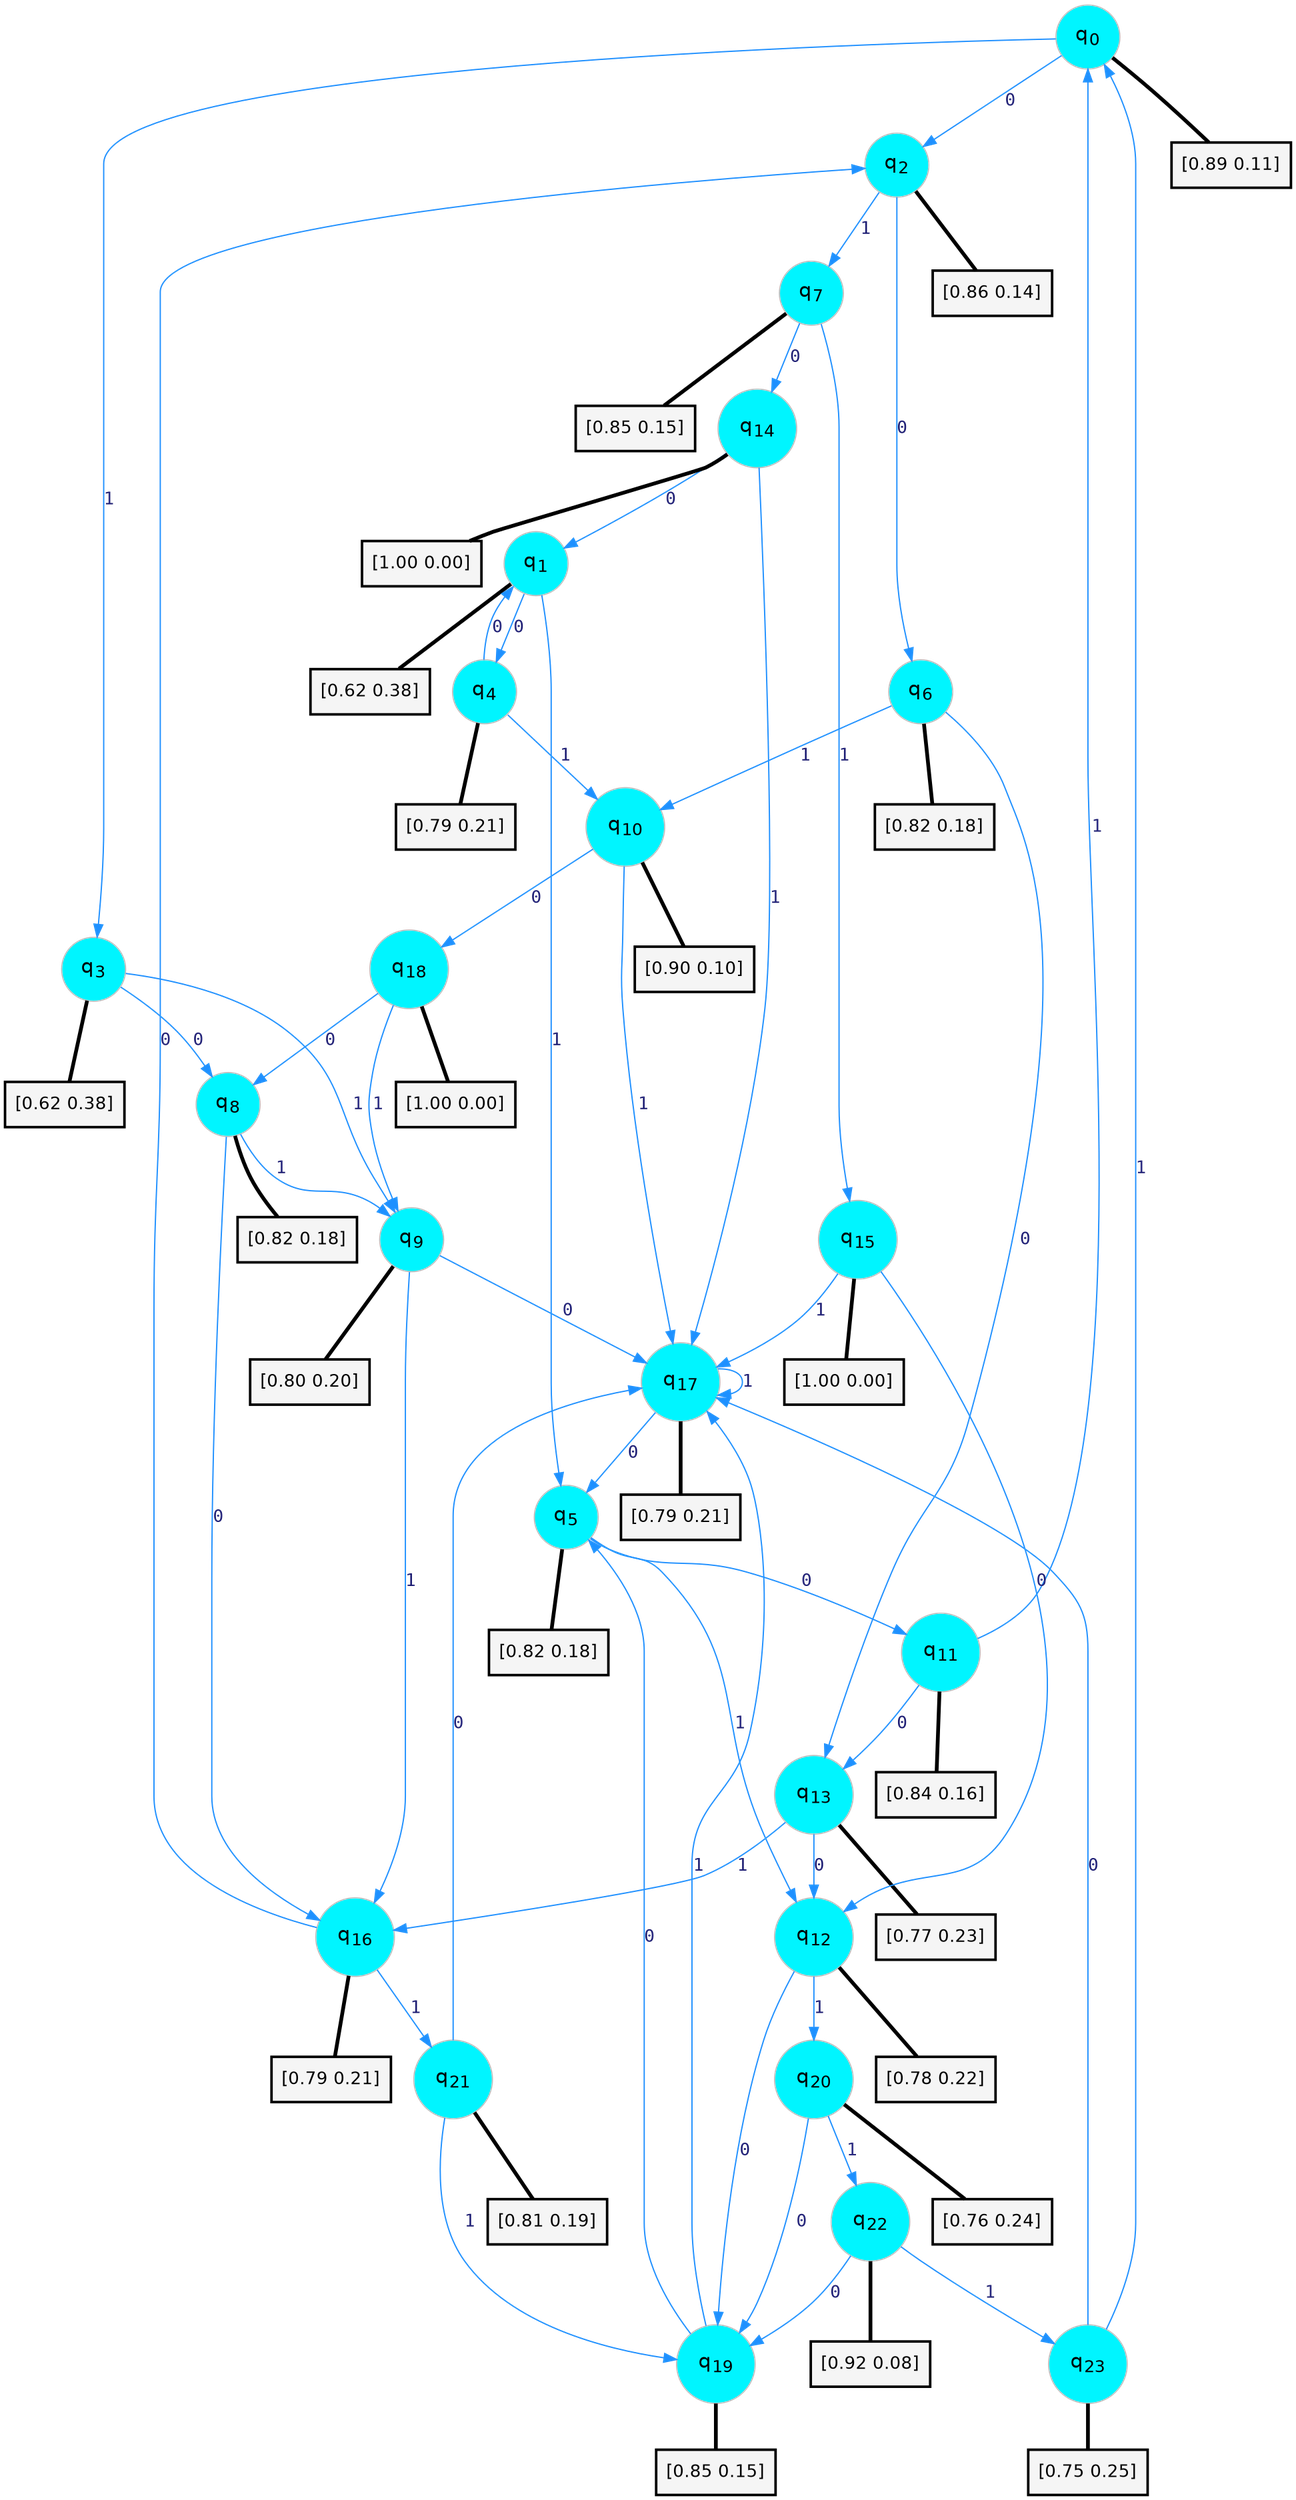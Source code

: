 digraph G {
graph [
bgcolor=transparent, dpi=300, rankdir=TD, size="40,25"];
node [
color=gray, fillcolor=turquoise1, fontcolor=black, fontname=Helvetica, fontsize=16, fontweight=bold, shape=circle, style=filled];
edge [
arrowsize=1, color=dodgerblue1, fontcolor=midnightblue, fontname=courier, fontweight=bold, penwidth=1, style=solid, weight=20];
0[label=<q<SUB>0</SUB>>];
1[label=<q<SUB>1</SUB>>];
2[label=<q<SUB>2</SUB>>];
3[label=<q<SUB>3</SUB>>];
4[label=<q<SUB>4</SUB>>];
5[label=<q<SUB>5</SUB>>];
6[label=<q<SUB>6</SUB>>];
7[label=<q<SUB>7</SUB>>];
8[label=<q<SUB>8</SUB>>];
9[label=<q<SUB>9</SUB>>];
10[label=<q<SUB>10</SUB>>];
11[label=<q<SUB>11</SUB>>];
12[label=<q<SUB>12</SUB>>];
13[label=<q<SUB>13</SUB>>];
14[label=<q<SUB>14</SUB>>];
15[label=<q<SUB>15</SUB>>];
16[label=<q<SUB>16</SUB>>];
17[label=<q<SUB>17</SUB>>];
18[label=<q<SUB>18</SUB>>];
19[label=<q<SUB>19</SUB>>];
20[label=<q<SUB>20</SUB>>];
21[label=<q<SUB>21</SUB>>];
22[label=<q<SUB>22</SUB>>];
23[label=<q<SUB>23</SUB>>];
24[label="[0.89 0.11]", shape=box,fontcolor=black, fontname=Helvetica, fontsize=14, penwidth=2, fillcolor=whitesmoke,color=black];
25[label="[0.62 0.38]", shape=box,fontcolor=black, fontname=Helvetica, fontsize=14, penwidth=2, fillcolor=whitesmoke,color=black];
26[label="[0.86 0.14]", shape=box,fontcolor=black, fontname=Helvetica, fontsize=14, penwidth=2, fillcolor=whitesmoke,color=black];
27[label="[0.62 0.38]", shape=box,fontcolor=black, fontname=Helvetica, fontsize=14, penwidth=2, fillcolor=whitesmoke,color=black];
28[label="[0.79 0.21]", shape=box,fontcolor=black, fontname=Helvetica, fontsize=14, penwidth=2, fillcolor=whitesmoke,color=black];
29[label="[0.82 0.18]", shape=box,fontcolor=black, fontname=Helvetica, fontsize=14, penwidth=2, fillcolor=whitesmoke,color=black];
30[label="[0.82 0.18]", shape=box,fontcolor=black, fontname=Helvetica, fontsize=14, penwidth=2, fillcolor=whitesmoke,color=black];
31[label="[0.85 0.15]", shape=box,fontcolor=black, fontname=Helvetica, fontsize=14, penwidth=2, fillcolor=whitesmoke,color=black];
32[label="[0.82 0.18]", shape=box,fontcolor=black, fontname=Helvetica, fontsize=14, penwidth=2, fillcolor=whitesmoke,color=black];
33[label="[0.80 0.20]", shape=box,fontcolor=black, fontname=Helvetica, fontsize=14, penwidth=2, fillcolor=whitesmoke,color=black];
34[label="[0.90 0.10]", shape=box,fontcolor=black, fontname=Helvetica, fontsize=14, penwidth=2, fillcolor=whitesmoke,color=black];
35[label="[0.84 0.16]", shape=box,fontcolor=black, fontname=Helvetica, fontsize=14, penwidth=2, fillcolor=whitesmoke,color=black];
36[label="[0.78 0.22]", shape=box,fontcolor=black, fontname=Helvetica, fontsize=14, penwidth=2, fillcolor=whitesmoke,color=black];
37[label="[0.77 0.23]", shape=box,fontcolor=black, fontname=Helvetica, fontsize=14, penwidth=2, fillcolor=whitesmoke,color=black];
38[label="[1.00 0.00]", shape=box,fontcolor=black, fontname=Helvetica, fontsize=14, penwidth=2, fillcolor=whitesmoke,color=black];
39[label="[1.00 0.00]", shape=box,fontcolor=black, fontname=Helvetica, fontsize=14, penwidth=2, fillcolor=whitesmoke,color=black];
40[label="[0.79 0.21]", shape=box,fontcolor=black, fontname=Helvetica, fontsize=14, penwidth=2, fillcolor=whitesmoke,color=black];
41[label="[0.79 0.21]", shape=box,fontcolor=black, fontname=Helvetica, fontsize=14, penwidth=2, fillcolor=whitesmoke,color=black];
42[label="[1.00 0.00]", shape=box,fontcolor=black, fontname=Helvetica, fontsize=14, penwidth=2, fillcolor=whitesmoke,color=black];
43[label="[0.85 0.15]", shape=box,fontcolor=black, fontname=Helvetica, fontsize=14, penwidth=2, fillcolor=whitesmoke,color=black];
44[label="[0.76 0.24]", shape=box,fontcolor=black, fontname=Helvetica, fontsize=14, penwidth=2, fillcolor=whitesmoke,color=black];
45[label="[0.81 0.19]", shape=box,fontcolor=black, fontname=Helvetica, fontsize=14, penwidth=2, fillcolor=whitesmoke,color=black];
46[label="[0.92 0.08]", shape=box,fontcolor=black, fontname=Helvetica, fontsize=14, penwidth=2, fillcolor=whitesmoke,color=black];
47[label="[0.75 0.25]", shape=box,fontcolor=black, fontname=Helvetica, fontsize=14, penwidth=2, fillcolor=whitesmoke,color=black];
0->2 [label=0];
0->3 [label=1];
0->24 [arrowhead=none, penwidth=3,color=black];
1->4 [label=0];
1->5 [label=1];
1->25 [arrowhead=none, penwidth=3,color=black];
2->6 [label=0];
2->7 [label=1];
2->26 [arrowhead=none, penwidth=3,color=black];
3->8 [label=0];
3->9 [label=1];
3->27 [arrowhead=none, penwidth=3,color=black];
4->1 [label=0];
4->10 [label=1];
4->28 [arrowhead=none, penwidth=3,color=black];
5->11 [label=0];
5->12 [label=1];
5->29 [arrowhead=none, penwidth=3,color=black];
6->13 [label=0];
6->10 [label=1];
6->30 [arrowhead=none, penwidth=3,color=black];
7->14 [label=0];
7->15 [label=1];
7->31 [arrowhead=none, penwidth=3,color=black];
8->16 [label=0];
8->9 [label=1];
8->32 [arrowhead=none, penwidth=3,color=black];
9->17 [label=0];
9->16 [label=1];
9->33 [arrowhead=none, penwidth=3,color=black];
10->18 [label=0];
10->17 [label=1];
10->34 [arrowhead=none, penwidth=3,color=black];
11->13 [label=0];
11->0 [label=1];
11->35 [arrowhead=none, penwidth=3,color=black];
12->19 [label=0];
12->20 [label=1];
12->36 [arrowhead=none, penwidth=3,color=black];
13->12 [label=0];
13->16 [label=1];
13->37 [arrowhead=none, penwidth=3,color=black];
14->1 [label=0];
14->17 [label=1];
14->38 [arrowhead=none, penwidth=3,color=black];
15->12 [label=0];
15->17 [label=1];
15->39 [arrowhead=none, penwidth=3,color=black];
16->2 [label=0];
16->21 [label=1];
16->40 [arrowhead=none, penwidth=3,color=black];
17->5 [label=0];
17->17 [label=1];
17->41 [arrowhead=none, penwidth=3,color=black];
18->8 [label=0];
18->9 [label=1];
18->42 [arrowhead=none, penwidth=3,color=black];
19->5 [label=0];
19->17 [label=1];
19->43 [arrowhead=none, penwidth=3,color=black];
20->19 [label=0];
20->22 [label=1];
20->44 [arrowhead=none, penwidth=3,color=black];
21->17 [label=0];
21->19 [label=1];
21->45 [arrowhead=none, penwidth=3,color=black];
22->19 [label=0];
22->23 [label=1];
22->46 [arrowhead=none, penwidth=3,color=black];
23->17 [label=0];
23->0 [label=1];
23->47 [arrowhead=none, penwidth=3,color=black];
}
